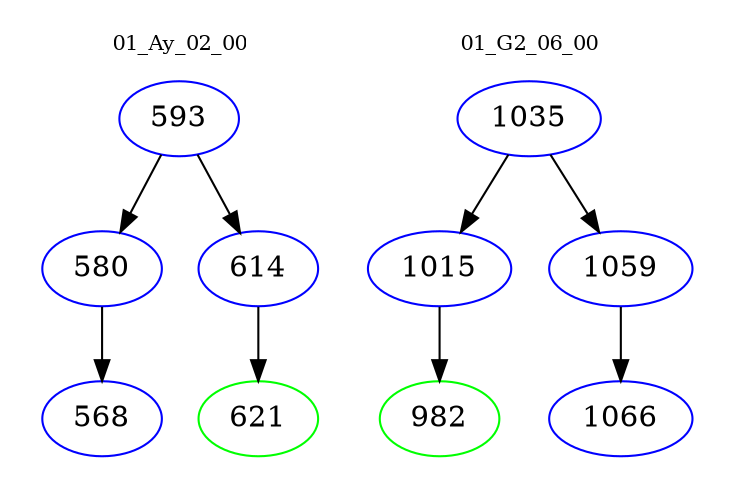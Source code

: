 digraph{
subgraph cluster_0 {
color = white
label = "01_Ay_02_00";
fontsize=10;
T0_593 [label="593", color="blue"]
T0_593 -> T0_580 [color="black"]
T0_580 [label="580", color="blue"]
T0_580 -> T0_568 [color="black"]
T0_568 [label="568", color="blue"]
T0_593 -> T0_614 [color="black"]
T0_614 [label="614", color="blue"]
T0_614 -> T0_621 [color="black"]
T0_621 [label="621", color="green"]
}
subgraph cluster_1 {
color = white
label = "01_G2_06_00";
fontsize=10;
T1_1035 [label="1035", color="blue"]
T1_1035 -> T1_1015 [color="black"]
T1_1015 [label="1015", color="blue"]
T1_1015 -> T1_982 [color="black"]
T1_982 [label="982", color="green"]
T1_1035 -> T1_1059 [color="black"]
T1_1059 [label="1059", color="blue"]
T1_1059 -> T1_1066 [color="black"]
T1_1066 [label="1066", color="blue"]
}
}
